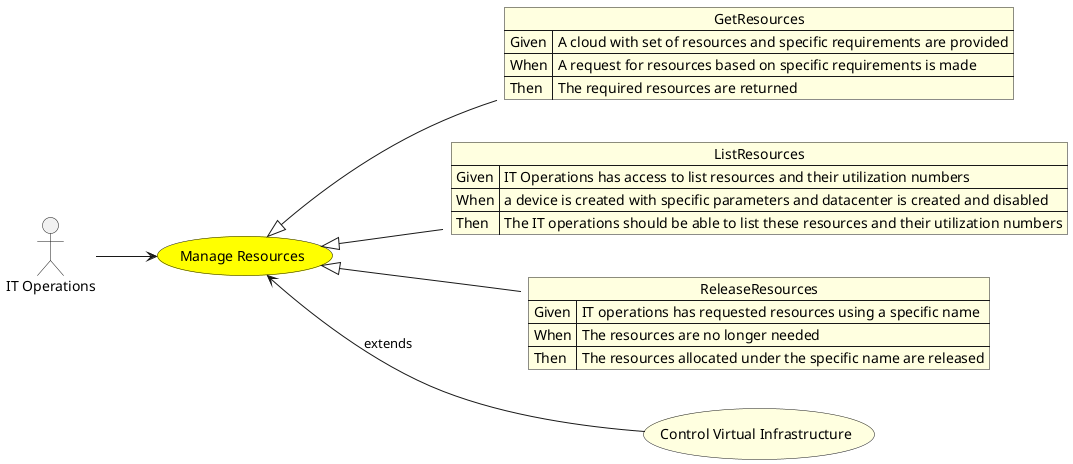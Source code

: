 @startuml


left to right direction

usecase "Manage Resources" as ManageResources #yellow

Actor "IT Operations" as ITOperations

ITOperations --> ManageResources



json GetResources #lightyellow {
    "Given": "A cloud with set of resources and specific requirements are provided",
    "When": "A request for resources based on specific requirements is made",
    "Then": "The required resources are returned"
}

ManageResources <|-- GetResources

json ListResources #lightyellow {
    "Given": "IT Operations has access to list resources and their utilization numbers",
    "When": "a device is created with specific parameters and datacenter is created and disabled",
    "Then": "The IT operations should be able to list these resources and their utilization numbers"
}

ManageResources <|-- ListResources

json ReleaseResources #lightyellow {
    "Given": "IT operations has requested resources using a specific name",
    "When": "The resources are no longer needed",
    "Then": "The resources allocated under the specific name are released"
}

ManageResources <|-- ReleaseResources



usecase "Control Virtual Infrastructure" as ControlVirtualInfrastructure #lightyellow

ManageResources <-- ControlVirtualInfrastructure : extends







@enduml
